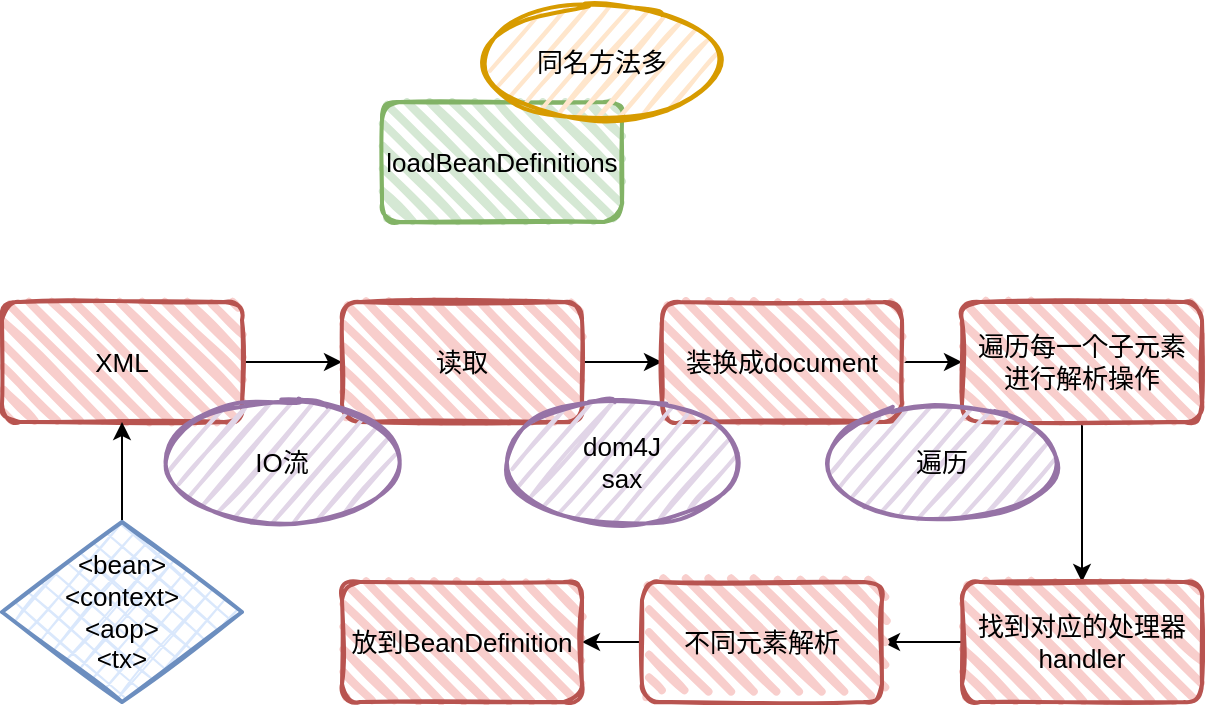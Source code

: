 <mxfile version="20.0.4" type="github">
  <diagram id="THdtS_5FM2x-v2m7B9kB" name="第 1 页">
    <mxGraphModel dx="1038" dy="547" grid="1" gridSize="10" guides="1" tooltips="1" connect="1" arrows="1" fold="1" page="1" pageScale="1" pageWidth="1169" pageHeight="827" math="0" shadow="0">
      <root>
        <mxCell id="0" />
        <mxCell id="1" parent="0" />
        <mxCell id="mwEEM-B4zFg262mdicpK-1" value="&lt;font style=&quot;font-size: 13px;&quot;&gt;loadBeanDefinitions&lt;/font&gt;" style="rounded=1;whiteSpace=wrap;html=1;strokeWidth=2;fillWeight=4;hachureGap=8;hachureAngle=45;fillColor=#d5e8d4;sketch=1;strokeColor=#82b366;" vertex="1" parent="1">
          <mxGeometry x="400" y="120" width="120" height="60" as="geometry" />
        </mxCell>
        <mxCell id="mwEEM-B4zFg262mdicpK-2" value="同名方法多" style="ellipse;whiteSpace=wrap;html=1;strokeWidth=2;fillWeight=2;hachureGap=8;fillColor=#ffe6cc;fillStyle=dots;sketch=1;fontSize=13;strokeColor=#d79b00;" vertex="1" parent="1">
          <mxGeometry x="450" y="70" width="120" height="60" as="geometry" />
        </mxCell>
        <mxCell id="mwEEM-B4zFg262mdicpK-15" style="edgeStyle=orthogonalEdgeStyle;rounded=0;orthogonalLoop=1;jettySize=auto;html=1;exitX=1;exitY=0.5;exitDx=0;exitDy=0;entryX=0;entryY=0.5;entryDx=0;entryDy=0;fontSize=13;" edge="1" parent="1" source="mwEEM-B4zFg262mdicpK-5" target="mwEEM-B4zFg262mdicpK-6">
          <mxGeometry relative="1" as="geometry" />
        </mxCell>
        <mxCell id="mwEEM-B4zFg262mdicpK-5" value="&lt;font style=&quot;font-size: 13px;&quot;&gt;XML&lt;/font&gt;" style="rounded=1;whiteSpace=wrap;html=1;strokeWidth=2;fillWeight=4;hachureGap=8;hachureAngle=45;fillColor=#f8cecc;sketch=1;strokeColor=#b85450;" vertex="1" parent="1">
          <mxGeometry x="210" y="220" width="120" height="60" as="geometry" />
        </mxCell>
        <mxCell id="mwEEM-B4zFg262mdicpK-16" style="edgeStyle=orthogonalEdgeStyle;rounded=0;orthogonalLoop=1;jettySize=auto;html=1;exitX=1;exitY=0.5;exitDx=0;exitDy=0;entryX=0;entryY=0.5;entryDx=0;entryDy=0;fontSize=13;" edge="1" parent="1" source="mwEEM-B4zFg262mdicpK-6" target="mwEEM-B4zFg262mdicpK-7">
          <mxGeometry relative="1" as="geometry" />
        </mxCell>
        <mxCell id="mwEEM-B4zFg262mdicpK-6" value="&lt;span style=&quot;font-size: 13px;&quot;&gt;读取&lt;/span&gt;" style="rounded=1;whiteSpace=wrap;html=1;strokeWidth=2;fillWeight=4;hachureGap=8;hachureAngle=45;fillColor=#f8cecc;sketch=1;strokeColor=#b85450;" vertex="1" parent="1">
          <mxGeometry x="380" y="220" width="120" height="60" as="geometry" />
        </mxCell>
        <mxCell id="mwEEM-B4zFg262mdicpK-17" style="edgeStyle=orthogonalEdgeStyle;rounded=0;orthogonalLoop=1;jettySize=auto;html=1;exitX=1;exitY=0.5;exitDx=0;exitDy=0;entryX=0;entryY=0.5;entryDx=0;entryDy=0;fontSize=13;" edge="1" parent="1" source="mwEEM-B4zFg262mdicpK-7" target="mwEEM-B4zFg262mdicpK-8">
          <mxGeometry relative="1" as="geometry" />
        </mxCell>
        <mxCell id="mwEEM-B4zFg262mdicpK-7" value="&lt;span style=&quot;font-size: 13px;&quot;&gt;装换成document&lt;/span&gt;" style="rounded=1;whiteSpace=wrap;html=1;strokeWidth=2;fillWeight=4;hachureGap=8;hachureAngle=45;fillColor=#f8cecc;sketch=1;strokeColor=#b85450;" vertex="1" parent="1">
          <mxGeometry x="540" y="220" width="120" height="60" as="geometry" />
        </mxCell>
        <mxCell id="mwEEM-B4zFg262mdicpK-18" style="edgeStyle=orthogonalEdgeStyle;rounded=0;orthogonalLoop=1;jettySize=auto;html=1;exitX=0.5;exitY=1;exitDx=0;exitDy=0;entryX=0.5;entryY=0;entryDx=0;entryDy=0;fontSize=13;" edge="1" parent="1" source="mwEEM-B4zFg262mdicpK-8" target="mwEEM-B4zFg262mdicpK-9">
          <mxGeometry relative="1" as="geometry" />
        </mxCell>
        <mxCell id="mwEEM-B4zFg262mdicpK-8" value="&lt;span style=&quot;font-size: 13px;&quot;&gt;遍历每一个子元素&lt;br&gt;进行解析操作&lt;br&gt;&lt;/span&gt;" style="rounded=1;whiteSpace=wrap;html=1;strokeWidth=2;fillWeight=4;hachureGap=8;hachureAngle=45;fillColor=#f8cecc;sketch=1;strokeColor=#b85450;" vertex="1" parent="1">
          <mxGeometry x="690" y="220" width="120" height="60" as="geometry" />
        </mxCell>
        <mxCell id="mwEEM-B4zFg262mdicpK-19" style="edgeStyle=orthogonalEdgeStyle;rounded=0;orthogonalLoop=1;jettySize=auto;html=1;exitX=0;exitY=0.5;exitDx=0;exitDy=0;fontSize=13;" edge="1" parent="1" source="mwEEM-B4zFg262mdicpK-9" target="mwEEM-B4zFg262mdicpK-10">
          <mxGeometry relative="1" as="geometry" />
        </mxCell>
        <mxCell id="mwEEM-B4zFg262mdicpK-9" value="&lt;span style=&quot;font-size: 13px;&quot;&gt;找到对应的处理器&lt;br&gt;handler&lt;br&gt;&lt;/span&gt;" style="rounded=1;whiteSpace=wrap;html=1;strokeWidth=2;fillWeight=4;hachureGap=8;hachureAngle=45;fillColor=#f8cecc;sketch=1;strokeColor=#b85450;" vertex="1" parent="1">
          <mxGeometry x="690" y="360" width="120" height="60" as="geometry" />
        </mxCell>
        <mxCell id="mwEEM-B4zFg262mdicpK-23" style="edgeStyle=orthogonalEdgeStyle;rounded=0;orthogonalLoop=1;jettySize=auto;html=1;exitX=0;exitY=0.5;exitDx=0;exitDy=0;fontSize=13;" edge="1" parent="1" source="mwEEM-B4zFg262mdicpK-10" target="mwEEM-B4zFg262mdicpK-22">
          <mxGeometry relative="1" as="geometry" />
        </mxCell>
        <mxCell id="mwEEM-B4zFg262mdicpK-10" value="&lt;span style=&quot;font-size: 13px;&quot;&gt;不同元素解析&lt;/span&gt;" style="rounded=1;whiteSpace=wrap;html=1;strokeWidth=2;fillWeight=4;hachureGap=8;hachureAngle=45;fillColor=#f8cecc;sketch=1;strokeColor=#b85450;" vertex="1" parent="1">
          <mxGeometry x="530" y="360" width="120" height="60" as="geometry" />
        </mxCell>
        <mxCell id="mwEEM-B4zFg262mdicpK-11" value="IO流" style="ellipse;whiteSpace=wrap;html=1;strokeWidth=2;fillWeight=2;hachureGap=8;fillColor=#e1d5e7;fillStyle=dots;sketch=1;fontSize=13;strokeColor=#9673a6;" vertex="1" parent="1">
          <mxGeometry x="290" y="270" width="120" height="60" as="geometry" />
        </mxCell>
        <mxCell id="mwEEM-B4zFg262mdicpK-12" value="dom4J&lt;br&gt;sax" style="ellipse;whiteSpace=wrap;html=1;strokeWidth=2;fillWeight=2;hachureGap=8;fillColor=#e1d5e7;fillStyle=dots;sketch=1;fontSize=13;strokeColor=#9673a6;" vertex="1" parent="1">
          <mxGeometry x="460" y="270" width="120" height="60" as="geometry" />
        </mxCell>
        <mxCell id="mwEEM-B4zFg262mdicpK-13" value="遍历" style="ellipse;whiteSpace=wrap;html=1;strokeWidth=2;fillWeight=2;hachureGap=8;fillColor=#e1d5e7;fillStyle=dots;sketch=1;fontSize=13;strokeColor=#9673a6;" vertex="1" parent="1">
          <mxGeometry x="620" y="270" width="120" height="60" as="geometry" />
        </mxCell>
        <mxCell id="mwEEM-B4zFg262mdicpK-21" style="edgeStyle=orthogonalEdgeStyle;rounded=0;orthogonalLoop=1;jettySize=auto;html=1;exitX=0.5;exitY=0;exitDx=0;exitDy=0;fontSize=13;" edge="1" parent="1" source="mwEEM-B4zFg262mdicpK-20" target="mwEEM-B4zFg262mdicpK-5">
          <mxGeometry relative="1" as="geometry" />
        </mxCell>
        <mxCell id="mwEEM-B4zFg262mdicpK-20" value="&amp;lt;bean&amp;gt;&lt;br&gt;&amp;lt;context&amp;gt;&lt;br&gt;&amp;lt;aop&amp;gt;&lt;br&gt;&amp;lt;tx&amp;gt;" style="rhombus;whiteSpace=wrap;html=1;strokeWidth=2;fillWeight=-1;hachureGap=8;fillStyle=cross-hatch;fillColor=#dae8fc;sketch=1;fontSize=13;strokeColor=#6c8ebf;" vertex="1" parent="1">
          <mxGeometry x="210" y="330" width="120" height="90" as="geometry" />
        </mxCell>
        <mxCell id="mwEEM-B4zFg262mdicpK-22" value="&lt;span style=&quot;font-size: 13px;&quot;&gt;放到BeanDefinition&lt;/span&gt;" style="rounded=1;whiteSpace=wrap;html=1;strokeWidth=2;fillWeight=4;hachureGap=8;hachureAngle=45;fillColor=#f8cecc;sketch=1;strokeColor=#b85450;" vertex="1" parent="1">
          <mxGeometry x="380" y="360" width="120" height="60" as="geometry" />
        </mxCell>
      </root>
    </mxGraphModel>
  </diagram>
</mxfile>

